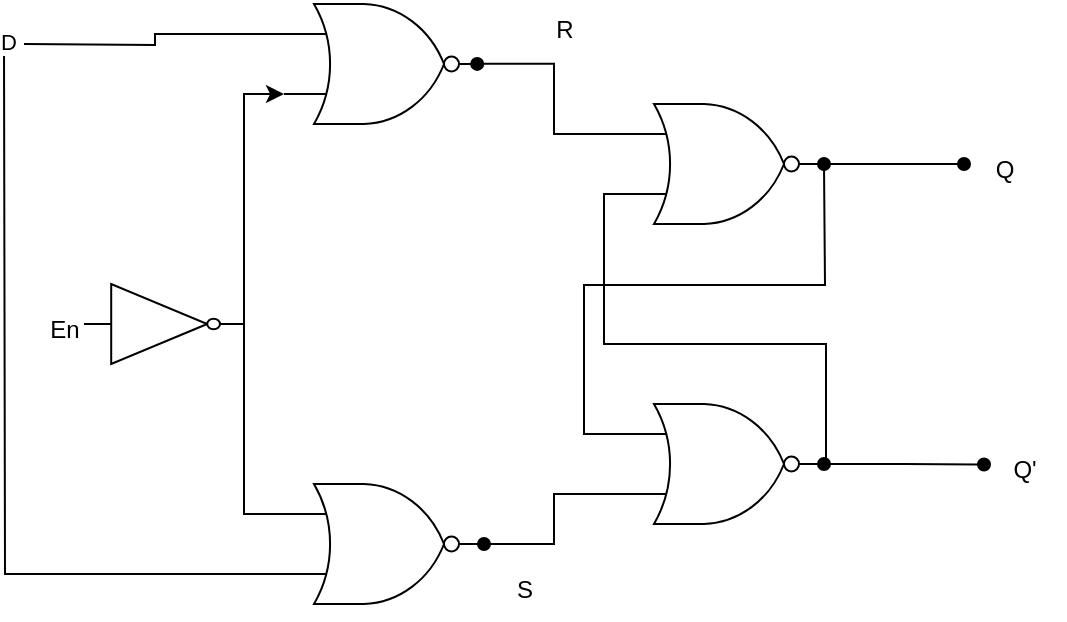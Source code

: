 <mxfile version="22.1.18" type="device">
  <diagram name="Page-1" id="JlebeKp0q1MyXVypuITP">
    <mxGraphModel dx="1219" dy="713" grid="1" gridSize="10" guides="1" tooltips="1" connect="1" arrows="1" fold="1" page="1" pageScale="1" pageWidth="827" pageHeight="1169" math="0" shadow="0">
      <root>
        <mxCell id="0" />
        <mxCell id="1" parent="0" />
        <mxCell id="nIspJD36H5_5mw0G1FL0-5" style="edgeStyle=orthogonalEdgeStyle;rounded=0;orthogonalLoop=1;jettySize=auto;html=1;exitX=1;exitY=0.5;exitDx=0;exitDy=0;exitPerimeter=0;endArrow=oval;endFill=1;" edge="1" parent="1" source="nIspJD36H5_5mw0G1FL0-1">
          <mxGeometry relative="1" as="geometry">
            <mxPoint x="770" y="320.286" as="targetPoint" />
          </mxGeometry>
        </mxCell>
        <mxCell id="nIspJD36H5_5mw0G1FL0-6" style="edgeStyle=orthogonalEdgeStyle;rounded=0;orthogonalLoop=1;jettySize=auto;html=1;exitX=0;exitY=0.25;exitDx=0;exitDy=0;exitPerimeter=0;endArrow=oval;endFill=1;" edge="1" parent="1" source="nIspJD36H5_5mw0G1FL0-1">
          <mxGeometry relative="1" as="geometry">
            <mxPoint x="690" y="170" as="targetPoint" />
          </mxGeometry>
        </mxCell>
        <mxCell id="nIspJD36H5_5mw0G1FL0-1" value="" style="verticalLabelPosition=bottom;shadow=0;dashed=0;align=center;html=1;verticalAlign=top;shape=mxgraph.electrical.logic_gates.logic_gate;operation=or;negating=1;negSize=0.15;" vertex="1" parent="1">
          <mxGeometry x="590" y="290" width="100" height="60" as="geometry" />
        </mxCell>
        <mxCell id="nIspJD36H5_5mw0G1FL0-4" style="edgeStyle=orthogonalEdgeStyle;rounded=0;orthogonalLoop=1;jettySize=auto;html=1;exitX=1;exitY=0.5;exitDx=0;exitDy=0;exitPerimeter=0;endArrow=oval;endFill=1;" edge="1" parent="1" source="nIspJD36H5_5mw0G1FL0-2">
          <mxGeometry relative="1" as="geometry">
            <mxPoint x="760" y="170" as="targetPoint" />
          </mxGeometry>
        </mxCell>
        <mxCell id="nIspJD36H5_5mw0G1FL0-7" style="edgeStyle=orthogonalEdgeStyle;rounded=0;orthogonalLoop=1;jettySize=auto;html=1;exitX=0;exitY=0.75;exitDx=0;exitDy=0;exitPerimeter=0;endArrow=oval;endFill=1;" edge="1" parent="1" source="nIspJD36H5_5mw0G1FL0-2">
          <mxGeometry relative="1" as="geometry">
            <mxPoint x="690" y="320" as="targetPoint" />
            <Array as="points">
              <mxPoint x="580" y="185" />
              <mxPoint x="580" y="260" />
              <mxPoint x="691" y="260" />
              <mxPoint x="691" y="320" />
            </Array>
          </mxGeometry>
        </mxCell>
        <mxCell id="nIspJD36H5_5mw0G1FL0-2" value="" style="verticalLabelPosition=bottom;shadow=0;dashed=0;align=center;html=1;verticalAlign=top;shape=mxgraph.electrical.logic_gates.logic_gate;operation=or;negating=1;negSize=0.15;" vertex="1" parent="1">
          <mxGeometry x="590" y="140" width="100" height="60" as="geometry" />
        </mxCell>
        <mxCell id="nIspJD36H5_5mw0G1FL0-15" style="edgeStyle=orthogonalEdgeStyle;rounded=0;orthogonalLoop=1;jettySize=auto;html=1;exitX=0;exitY=0.75;exitDx=0;exitDy=0;exitPerimeter=0;endArrow=none;endFill=0;" edge="1" parent="1" source="nIspJD36H5_5mw0G1FL0-9">
          <mxGeometry relative="1" as="geometry">
            <mxPoint x="280" y="110" as="targetPoint" />
          </mxGeometry>
        </mxCell>
        <mxCell id="nIspJD36H5_5mw0G1FL0-19" value="D" style="edgeLabel;html=1;align=center;verticalAlign=middle;resizable=0;points=[];" vertex="1" connectable="0" parent="nIspJD36H5_5mw0G1FL0-15">
          <mxGeometry x="1" y="-2" relative="1" as="geometry">
            <mxPoint y="-1" as="offset" />
          </mxGeometry>
        </mxCell>
        <mxCell id="nIspJD36H5_5mw0G1FL0-9" value="" style="verticalLabelPosition=bottom;shadow=0;dashed=0;align=center;html=1;verticalAlign=top;shape=mxgraph.electrical.logic_gates.logic_gate;operation=or;negating=1;negSize=0.15;" vertex="1" parent="1">
          <mxGeometry x="420" y="330" width="100" height="60" as="geometry" />
        </mxCell>
        <mxCell id="nIspJD36H5_5mw0G1FL0-14" style="edgeStyle=orthogonalEdgeStyle;rounded=0;orthogonalLoop=1;jettySize=auto;html=1;exitX=0;exitY=0.25;exitDx=0;exitDy=0;exitPerimeter=0;endArrow=none;endFill=0;" edge="1" parent="1" source="nIspJD36H5_5mw0G1FL0-10">
          <mxGeometry relative="1" as="geometry">
            <mxPoint x="290" y="110" as="targetPoint" />
          </mxGeometry>
        </mxCell>
        <mxCell id="nIspJD36H5_5mw0G1FL0-10" value="" style="verticalLabelPosition=bottom;shadow=0;dashed=0;align=center;html=1;verticalAlign=top;shape=mxgraph.electrical.logic_gates.logic_gate;operation=or;negating=1;negSize=0.15;" vertex="1" parent="1">
          <mxGeometry x="420" y="90" width="100" height="60" as="geometry" />
        </mxCell>
        <mxCell id="nIspJD36H5_5mw0G1FL0-11" style="edgeStyle=orthogonalEdgeStyle;rounded=0;orthogonalLoop=1;jettySize=auto;html=1;exitX=0;exitY=0.25;exitDx=0;exitDy=0;exitPerimeter=0;entryX=0.966;entryY=0.499;entryDx=0;entryDy=0;entryPerimeter=0;endArrow=oval;endFill=1;" edge="1" parent="1" source="nIspJD36H5_5mw0G1FL0-2" target="nIspJD36H5_5mw0G1FL0-10">
          <mxGeometry relative="1" as="geometry" />
        </mxCell>
        <mxCell id="nIspJD36H5_5mw0G1FL0-12" style="edgeStyle=orthogonalEdgeStyle;rounded=0;orthogonalLoop=1;jettySize=auto;html=1;exitX=0;exitY=0.75;exitDx=0;exitDy=0;exitPerimeter=0;entryX=1;entryY=0.5;entryDx=0;entryDy=0;entryPerimeter=0;endArrow=oval;endFill=1;" edge="1" parent="1" source="nIspJD36H5_5mw0G1FL0-1" target="nIspJD36H5_5mw0G1FL0-9">
          <mxGeometry relative="1" as="geometry" />
        </mxCell>
        <mxCell id="nIspJD36H5_5mw0G1FL0-13" style="edgeStyle=orthogonalEdgeStyle;rounded=0;orthogonalLoop=1;jettySize=auto;html=1;exitX=0;exitY=0.25;exitDx=0;exitDy=0;exitPerimeter=0;entryX=0;entryY=0.75;entryDx=0;entryDy=0;entryPerimeter=0;" edge="1" parent="1" source="nIspJD36H5_5mw0G1FL0-9" target="nIspJD36H5_5mw0G1FL0-10">
          <mxGeometry relative="1" as="geometry" />
        </mxCell>
        <mxCell id="nIspJD36H5_5mw0G1FL0-17" value="" style="verticalLabelPosition=bottom;shadow=0;dashed=0;align=center;html=1;verticalAlign=top;shape=mxgraph.electrical.logic_gates.inverter_2" vertex="1" parent="1">
          <mxGeometry x="320" y="230" width="80" height="40" as="geometry" />
        </mxCell>
        <mxCell id="nIspJD36H5_5mw0G1FL0-18" value="En" style="text;html=1;align=center;verticalAlign=middle;resizable=0;points=[];autosize=1;strokeColor=none;fillColor=none;" vertex="1" parent="1">
          <mxGeometry x="290" y="238" width="40" height="30" as="geometry" />
        </mxCell>
        <mxCell id="nIspJD36H5_5mw0G1FL0-20" value="R" style="text;html=1;align=center;verticalAlign=middle;resizable=0;points=[];autosize=1;strokeColor=none;fillColor=none;" vertex="1" parent="1">
          <mxGeometry x="545" y="88" width="30" height="30" as="geometry" />
        </mxCell>
        <mxCell id="nIspJD36H5_5mw0G1FL0-21" value="S" style="text;html=1;align=center;verticalAlign=middle;resizable=0;points=[];autosize=1;strokeColor=none;fillColor=none;" vertex="1" parent="1">
          <mxGeometry x="525" y="368" width="30" height="30" as="geometry" />
        </mxCell>
        <mxCell id="nIspJD36H5_5mw0G1FL0-22" value="Q" style="text;html=1;align=center;verticalAlign=middle;resizable=0;points=[];autosize=1;strokeColor=none;fillColor=none;" vertex="1" parent="1">
          <mxGeometry x="765" y="158" width="30" height="30" as="geometry" />
        </mxCell>
        <mxCell id="nIspJD36H5_5mw0G1FL0-23" value="Q&#39;" style="text;html=1;align=center;verticalAlign=middle;resizable=0;points=[];autosize=1;strokeColor=none;fillColor=none;" vertex="1" parent="1">
          <mxGeometry x="770" y="308" width="40" height="30" as="geometry" />
        </mxCell>
      </root>
    </mxGraphModel>
  </diagram>
</mxfile>
